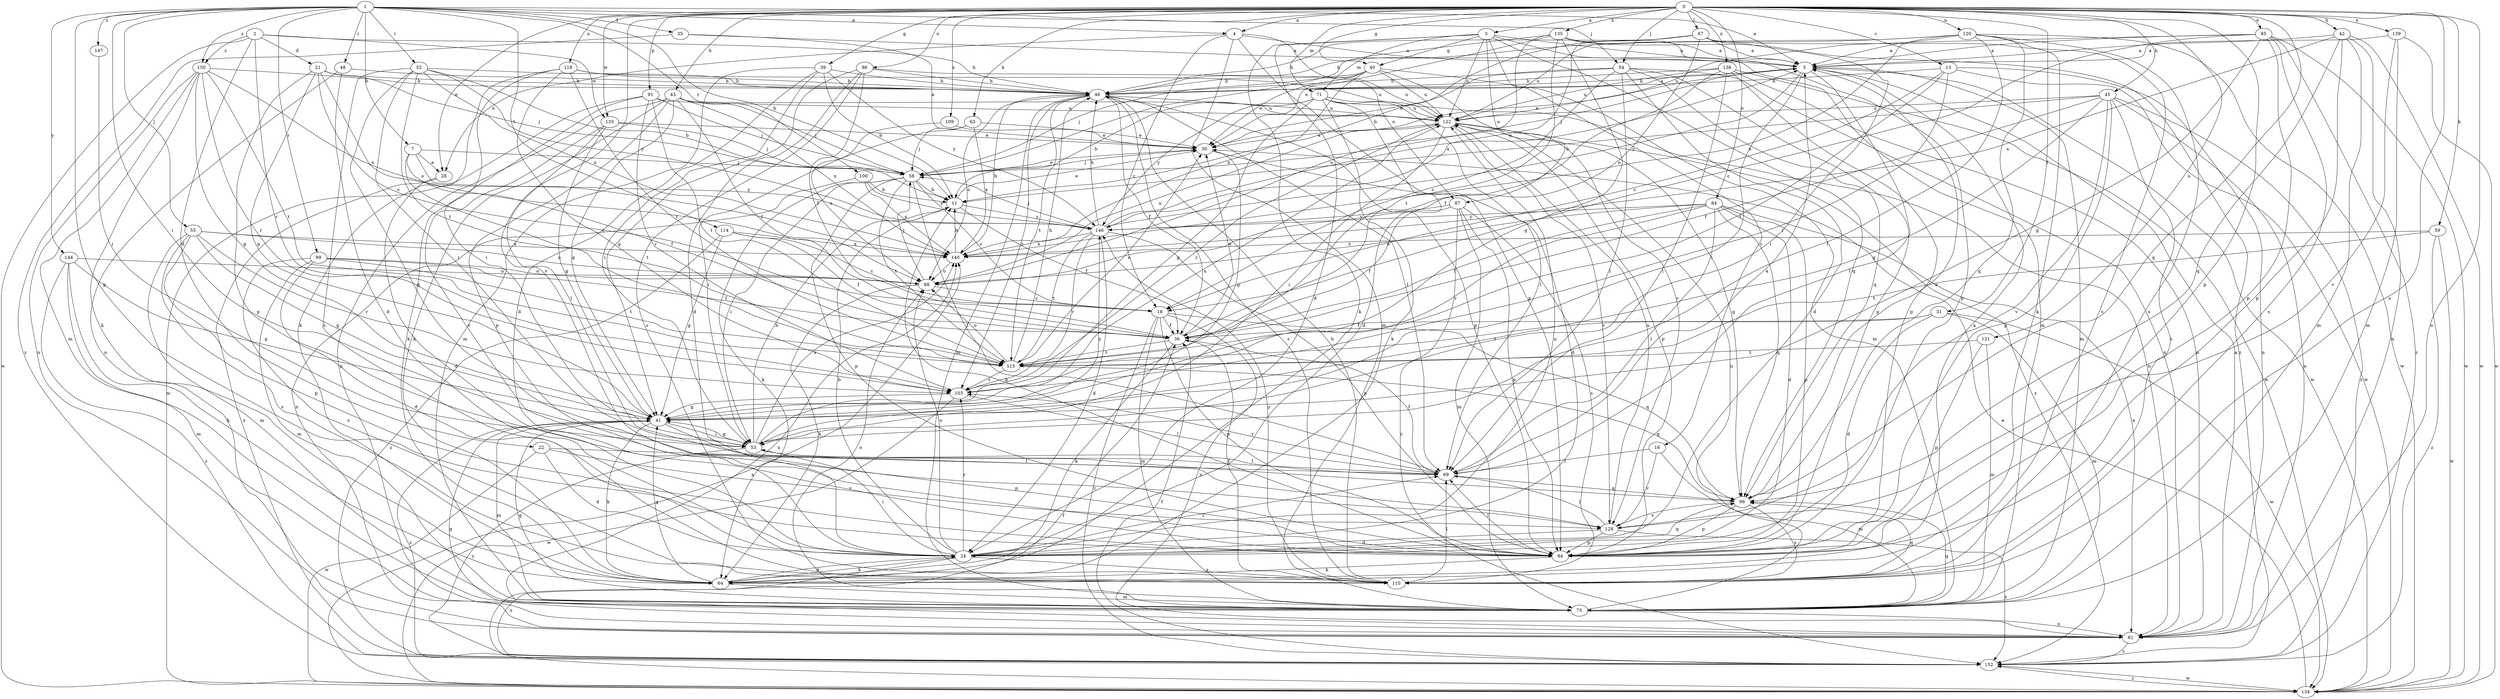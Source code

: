 strict digraph  {
0;
1;
2;
3;
4;
5;
7;
11;
13;
16;
18;
21;
22;
24;
28;
30;
31;
35;
36;
39;
40;
41;
42;
43;
45;
46;
48;
52;
53;
54;
55;
58;
59;
63;
64;
67;
69;
71;
75;
81;
84;
85;
86;
87;
88;
91;
94;
98;
99;
100;
103;
109;
110;
114;
115;
118;
120;
121;
122;
128;
133;
134;
135;
136;
139;
140;
144;
146;
147;
150;
152;
0 -> 3  [label=a];
0 -> 4  [label=a];
0 -> 13  [label=c];
0 -> 28  [label=e];
0 -> 31  [label=f];
0 -> 39  [label=g];
0 -> 40  [label=g];
0 -> 42  [label=h];
0 -> 43  [label=h];
0 -> 45  [label=h];
0 -> 54  [label=j];
0 -> 59  [label=k];
0 -> 63  [label=k];
0 -> 67  [label=l];
0 -> 71  [label=m];
0 -> 81  [label=n];
0 -> 84  [label=o];
0 -> 85  [label=o];
0 -> 86  [label=o];
0 -> 91  [label=p];
0 -> 94  [label=p];
0 -> 98  [label=q];
0 -> 109  [label=s];
0 -> 110  [label=s];
0 -> 118  [label=u];
0 -> 120  [label=u];
0 -> 121  [label=u];
0 -> 128  [label=v];
0 -> 133  [label=w];
0 -> 135  [label=x];
0 -> 136  [label=x];
0 -> 139  [label=x];
1 -> 4  [label=a];
1 -> 5  [label=a];
1 -> 7  [label=b];
1 -> 11  [label=b];
1 -> 35  [label=f];
1 -> 48  [label=i];
1 -> 52  [label=i];
1 -> 53  [label=i];
1 -> 54  [label=j];
1 -> 55  [label=j];
1 -> 94  [label=p];
1 -> 99  [label=r];
1 -> 100  [label=r];
1 -> 114  [label=t];
1 -> 144  [label=y];
1 -> 147  [label=z];
1 -> 150  [label=z];
2 -> 21  [label=d];
2 -> 22  [label=d];
2 -> 46  [label=h];
2 -> 103  [label=r];
2 -> 133  [label=w];
2 -> 134  [label=w];
2 -> 150  [label=z];
3 -> 5  [label=a];
3 -> 16  [label=c];
3 -> 24  [label=d];
3 -> 40  [label=g];
3 -> 64  [label=k];
3 -> 71  [label=m];
3 -> 75  [label=m];
3 -> 87  [label=o];
3 -> 98  [label=q];
3 -> 122  [label=u];
4 -> 5  [label=a];
4 -> 18  [label=c];
4 -> 28  [label=e];
4 -> 75  [label=m];
4 -> 87  [label=o];
4 -> 94  [label=p];
5 -> 46  [label=h];
5 -> 53  [label=i];
5 -> 58  [label=j];
5 -> 69  [label=l];
5 -> 75  [label=m];
5 -> 134  [label=w];
5 -> 146  [label=y];
7 -> 28  [label=e];
7 -> 36  [label=f];
7 -> 58  [label=j];
7 -> 115  [label=t];
7 -> 146  [label=y];
11 -> 30  [label=e];
11 -> 36  [label=f];
11 -> 146  [label=y];
13 -> 18  [label=c];
13 -> 46  [label=h];
13 -> 81  [label=n];
13 -> 103  [label=r];
13 -> 115  [label=t];
13 -> 134  [label=w];
16 -> 69  [label=l];
16 -> 75  [label=m];
16 -> 128  [label=v];
18 -> 36  [label=f];
18 -> 75  [label=m];
18 -> 81  [label=n];
18 -> 94  [label=p];
18 -> 98  [label=q];
18 -> 152  [label=z];
21 -> 18  [label=c];
21 -> 41  [label=g];
21 -> 46  [label=h];
21 -> 58  [label=j];
21 -> 88  [label=o];
21 -> 94  [label=p];
22 -> 24  [label=d];
22 -> 69  [label=l];
22 -> 128  [label=v];
22 -> 134  [label=w];
24 -> 11  [label=b];
24 -> 53  [label=i];
24 -> 64  [label=k];
24 -> 69  [label=l];
24 -> 88  [label=o];
24 -> 98  [label=q];
24 -> 103  [label=r];
24 -> 110  [label=s];
24 -> 122  [label=u];
24 -> 152  [label=z];
28 -> 24  [label=d];
28 -> 152  [label=z];
30 -> 5  [label=a];
30 -> 24  [label=d];
30 -> 41  [label=g];
30 -> 58  [label=j];
31 -> 24  [label=d];
31 -> 36  [label=f];
31 -> 75  [label=m];
31 -> 115  [label=t];
31 -> 134  [label=w];
35 -> 5  [label=a];
35 -> 30  [label=e];
35 -> 152  [label=z];
36 -> 30  [label=e];
36 -> 64  [label=k];
36 -> 115  [label=t];
39 -> 11  [label=b];
39 -> 24  [label=d];
39 -> 46  [label=h];
39 -> 53  [label=i];
39 -> 75  [label=m];
39 -> 146  [label=y];
40 -> 30  [label=e];
40 -> 46  [label=h];
40 -> 58  [label=j];
40 -> 75  [label=m];
40 -> 122  [label=u];
40 -> 128  [label=v];
40 -> 140  [label=x];
41 -> 53  [label=i];
41 -> 64  [label=k];
41 -> 75  [label=m];
41 -> 94  [label=p];
41 -> 122  [label=u];
41 -> 152  [label=z];
42 -> 5  [label=a];
42 -> 75  [label=m];
42 -> 81  [label=n];
42 -> 94  [label=p];
42 -> 98  [label=q];
42 -> 134  [label=w];
42 -> 140  [label=x];
43 -> 36  [label=f];
43 -> 41  [label=g];
43 -> 58  [label=j];
43 -> 64  [label=k];
43 -> 81  [label=n];
43 -> 94  [label=p];
43 -> 122  [label=u];
43 -> 140  [label=x];
45 -> 11  [label=b];
45 -> 36  [label=f];
45 -> 41  [label=g];
45 -> 81  [label=n];
45 -> 94  [label=p];
45 -> 110  [label=s];
45 -> 122  [label=u];
45 -> 128  [label=v];
45 -> 152  [label=z];
46 -> 5  [label=a];
46 -> 36  [label=f];
46 -> 69  [label=l];
46 -> 75  [label=m];
46 -> 88  [label=o];
46 -> 94  [label=p];
46 -> 103  [label=r];
46 -> 110  [label=s];
46 -> 115  [label=t];
46 -> 122  [label=u];
48 -> 24  [label=d];
48 -> 46  [label=h];
48 -> 81  [label=n];
52 -> 11  [label=b];
52 -> 46  [label=h];
52 -> 53  [label=i];
52 -> 98  [label=q];
52 -> 110  [label=s];
52 -> 115  [label=t];
52 -> 140  [label=x];
52 -> 146  [label=y];
53 -> 11  [label=b];
53 -> 41  [label=g];
53 -> 69  [label=l];
53 -> 140  [label=x];
53 -> 146  [label=y];
53 -> 152  [label=z];
54 -> 18  [label=c];
54 -> 24  [label=d];
54 -> 30  [label=e];
54 -> 46  [label=h];
54 -> 69  [label=l];
54 -> 81  [label=n];
54 -> 94  [label=p];
54 -> 98  [label=q];
55 -> 41  [label=g];
55 -> 75  [label=m];
55 -> 88  [label=o];
55 -> 94  [label=p];
55 -> 103  [label=r];
55 -> 110  [label=s];
55 -> 140  [label=x];
58 -> 11  [label=b];
58 -> 18  [label=c];
58 -> 30  [label=e];
58 -> 53  [label=i];
58 -> 64  [label=k];
58 -> 69  [label=l];
58 -> 94  [label=p];
58 -> 115  [label=t];
59 -> 115  [label=t];
59 -> 134  [label=w];
59 -> 140  [label=x];
59 -> 152  [label=z];
63 -> 30  [label=e];
63 -> 53  [label=i];
63 -> 58  [label=j];
63 -> 140  [label=x];
64 -> 5  [label=a];
64 -> 24  [label=d];
64 -> 41  [label=g];
64 -> 75  [label=m];
67 -> 5  [label=a];
67 -> 11  [label=b];
67 -> 46  [label=h];
67 -> 53  [label=i];
67 -> 88  [label=o];
67 -> 110  [label=s];
67 -> 146  [label=y];
69 -> 5  [label=a];
69 -> 36  [label=f];
69 -> 98  [label=q];
69 -> 103  [label=r];
71 -> 11  [label=b];
71 -> 24  [label=d];
71 -> 41  [label=g];
71 -> 64  [label=k];
71 -> 69  [label=l];
71 -> 81  [label=n];
71 -> 122  [label=u];
71 -> 146  [label=y];
75 -> 41  [label=g];
75 -> 81  [label=n];
75 -> 88  [label=o];
75 -> 98  [label=q];
75 -> 122  [label=u];
81 -> 5  [label=a];
81 -> 41  [label=g];
81 -> 140  [label=x];
81 -> 152  [label=z];
84 -> 24  [label=d];
84 -> 36  [label=f];
84 -> 69  [label=l];
84 -> 81  [label=n];
84 -> 88  [label=o];
84 -> 94  [label=p];
84 -> 98  [label=q];
84 -> 103  [label=r];
84 -> 146  [label=y];
85 -> 5  [label=a];
85 -> 18  [label=c];
85 -> 41  [label=g];
85 -> 94  [label=p];
85 -> 110  [label=s];
85 -> 122  [label=u];
85 -> 134  [label=w];
85 -> 152  [label=z];
86 -> 24  [label=d];
86 -> 36  [label=f];
86 -> 41  [label=g];
86 -> 46  [label=h];
86 -> 110  [label=s];
86 -> 122  [label=u];
87 -> 36  [label=f];
87 -> 75  [label=m];
87 -> 94  [label=p];
87 -> 110  [label=s];
87 -> 146  [label=y];
87 -> 152  [label=z];
88 -> 18  [label=c];
88 -> 58  [label=j];
88 -> 64  [label=k];
88 -> 122  [label=u];
91 -> 58  [label=j];
91 -> 64  [label=k];
91 -> 103  [label=r];
91 -> 115  [label=t];
91 -> 122  [label=u];
91 -> 134  [label=w];
94 -> 11  [label=b];
94 -> 64  [label=k];
94 -> 69  [label=l];
98 -> 5  [label=a];
98 -> 94  [label=p];
98 -> 110  [label=s];
98 -> 128  [label=v];
99 -> 24  [label=d];
99 -> 36  [label=f];
99 -> 75  [label=m];
99 -> 88  [label=o];
99 -> 110  [label=s];
99 -> 115  [label=t];
100 -> 11  [label=b];
100 -> 81  [label=n];
100 -> 140  [label=x];
100 -> 146  [label=y];
103 -> 41  [label=g];
103 -> 69  [label=l];
103 -> 134  [label=w];
109 -> 30  [label=e];
109 -> 88  [label=o];
110 -> 36  [label=f];
110 -> 46  [label=h];
110 -> 69  [label=l];
110 -> 98  [label=q];
110 -> 146  [label=y];
114 -> 18  [label=c];
114 -> 36  [label=f];
114 -> 41  [label=g];
114 -> 140  [label=x];
114 -> 152  [label=z];
115 -> 30  [label=e];
115 -> 46  [label=h];
115 -> 88  [label=o];
115 -> 98  [label=q];
115 -> 103  [label=r];
118 -> 46  [label=h];
118 -> 53  [label=i];
118 -> 64  [label=k];
118 -> 103  [label=r];
118 -> 115  [label=t];
118 -> 122  [label=u];
120 -> 5  [label=a];
120 -> 46  [label=h];
120 -> 53  [label=i];
120 -> 64  [label=k];
120 -> 98  [label=q];
120 -> 110  [label=s];
120 -> 122  [label=u];
120 -> 134  [label=w];
120 -> 140  [label=x];
121 -> 75  [label=m];
121 -> 94  [label=p];
121 -> 115  [label=t];
122 -> 30  [label=e];
122 -> 53  [label=i];
122 -> 94  [label=p];
122 -> 98  [label=q];
122 -> 103  [label=r];
122 -> 128  [label=v];
122 -> 152  [label=z];
128 -> 24  [label=d];
128 -> 69  [label=l];
128 -> 94  [label=p];
128 -> 122  [label=u];
128 -> 152  [label=z];
133 -> 30  [label=e];
133 -> 41  [label=g];
133 -> 58  [label=j];
133 -> 69  [label=l];
133 -> 128  [label=v];
134 -> 30  [label=e];
134 -> 36  [label=f];
134 -> 140  [label=x];
134 -> 152  [label=z];
135 -> 5  [label=a];
135 -> 30  [label=e];
135 -> 41  [label=g];
135 -> 58  [label=j];
135 -> 88  [label=o];
135 -> 94  [label=p];
135 -> 115  [label=t];
135 -> 152  [label=z];
136 -> 36  [label=f];
136 -> 46  [label=h];
136 -> 69  [label=l];
136 -> 81  [label=n];
136 -> 94  [label=p];
136 -> 122  [label=u];
136 -> 134  [label=w];
139 -> 5  [label=a];
139 -> 75  [label=m];
139 -> 128  [label=v];
139 -> 134  [label=w];
140 -> 11  [label=b];
140 -> 46  [label=h];
140 -> 88  [label=o];
144 -> 41  [label=g];
144 -> 64  [label=k];
144 -> 75  [label=m];
144 -> 88  [label=o];
144 -> 152  [label=z];
146 -> 5  [label=a];
146 -> 24  [label=d];
146 -> 46  [label=h];
146 -> 58  [label=j];
146 -> 94  [label=p];
146 -> 103  [label=r];
146 -> 115  [label=t];
146 -> 140  [label=x];
147 -> 53  [label=i];
150 -> 41  [label=g];
150 -> 46  [label=h];
150 -> 64  [label=k];
150 -> 75  [label=m];
150 -> 81  [label=n];
150 -> 103  [label=r];
150 -> 115  [label=t];
150 -> 140  [label=x];
152 -> 36  [label=f];
152 -> 134  [label=w];
}
